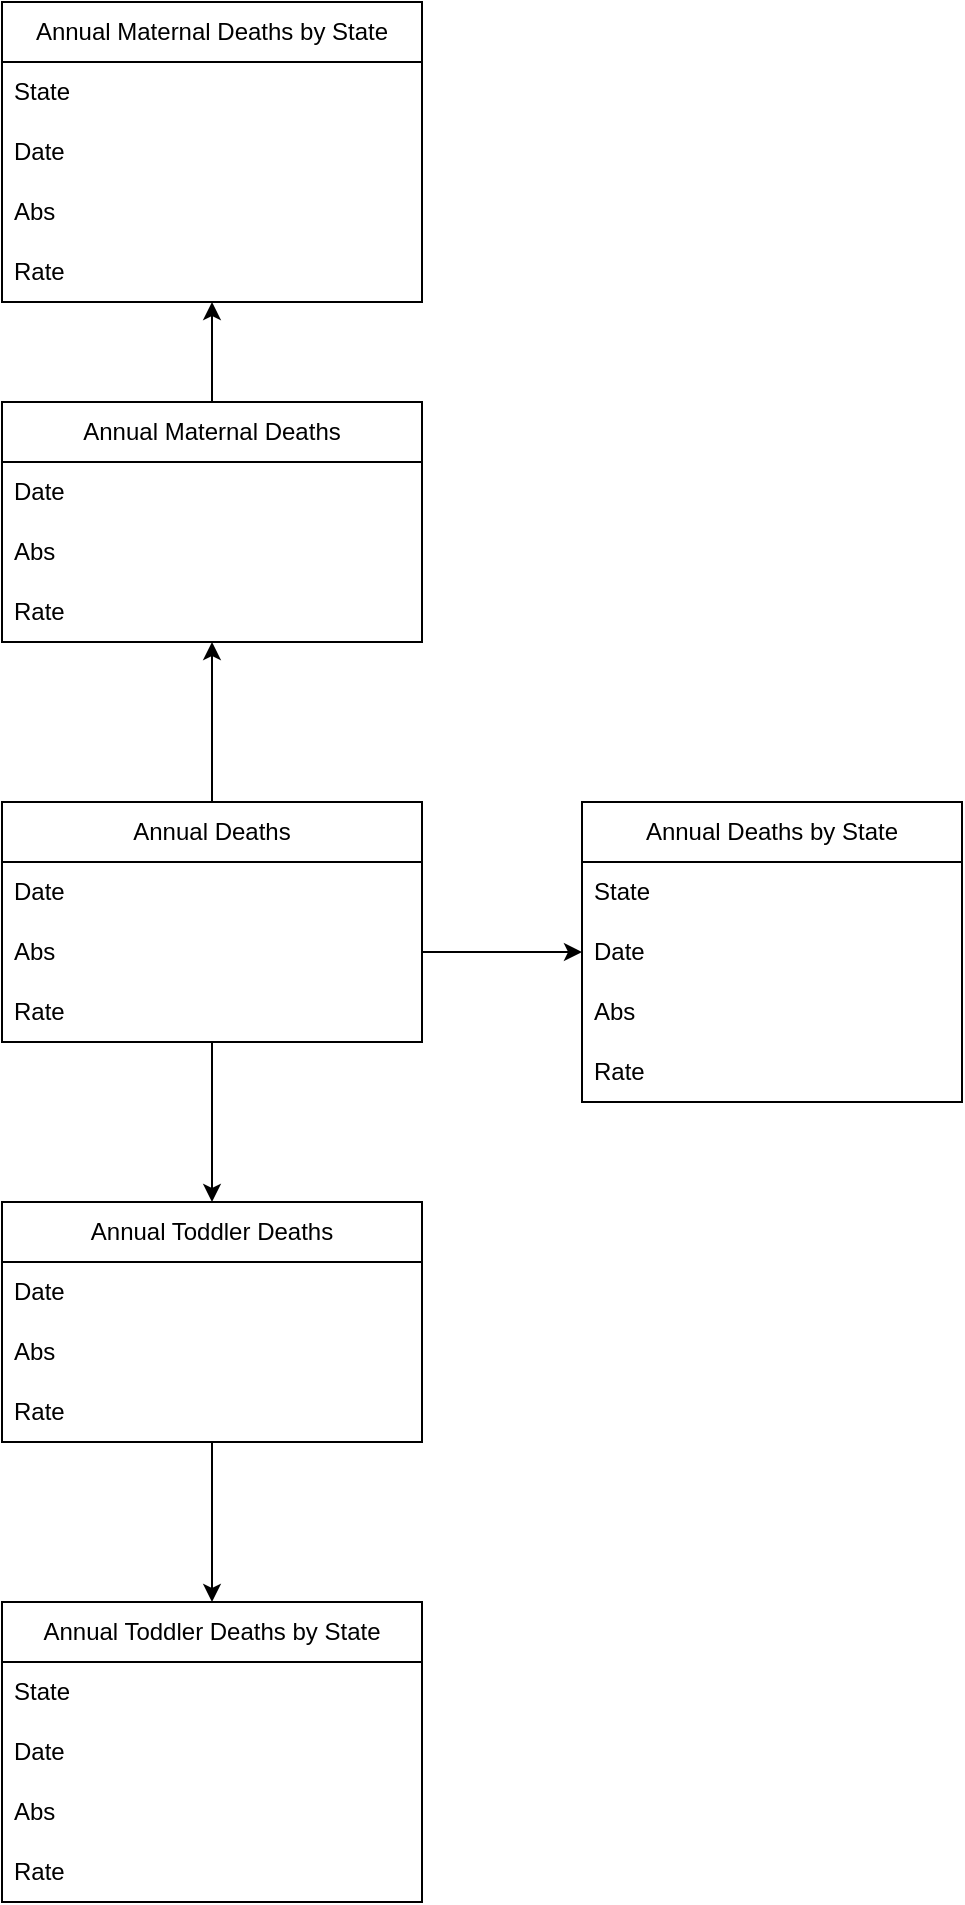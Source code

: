 <mxfile version="24.0.7" type="github">
  <diagram id="R2lEEEUBdFMjLlhIrx00" name="Page-1">
    <mxGraphModel dx="1035" dy="1751" grid="1" gridSize="10" guides="1" tooltips="1" connect="1" arrows="1" fold="1" page="1" pageScale="1" pageWidth="1600" pageHeight="1200" math="0" shadow="0" extFonts="Permanent Marker^https://fonts.googleapis.com/css?family=Permanent+Marker">
      <root>
        <mxCell id="0" />
        <mxCell id="1" parent="0" />
        <mxCell id="ASfvQp-wAnC59VpI8tme-20" value="" style="edgeStyle=orthogonalEdgeStyle;rounded=0;orthogonalLoop=1;jettySize=auto;html=1;" edge="1" parent="1" source="ASfvQp-wAnC59VpI8tme-1" target="ASfvQp-wAnC59VpI8tme-16">
          <mxGeometry relative="1" as="geometry" />
        </mxCell>
        <mxCell id="ASfvQp-wAnC59VpI8tme-25" value="" style="edgeStyle=orthogonalEdgeStyle;rounded=0;orthogonalLoop=1;jettySize=auto;html=1;" edge="1" parent="1" source="ASfvQp-wAnC59VpI8tme-1" target="ASfvQp-wAnC59VpI8tme-21">
          <mxGeometry relative="1" as="geometry" />
        </mxCell>
        <mxCell id="ASfvQp-wAnC59VpI8tme-1" value="Annual Deaths" style="swimlane;fontStyle=0;childLayout=stackLayout;horizontal=1;startSize=30;horizontalStack=0;resizeParent=1;resizeParentMax=0;resizeLast=0;collapsible=1;marginBottom=0;whiteSpace=wrap;html=1;" vertex="1" parent="1">
          <mxGeometry x="110" y="160" width="210" height="120" as="geometry" />
        </mxCell>
        <mxCell id="ASfvQp-wAnC59VpI8tme-2" value="Date" style="text;strokeColor=none;fillColor=none;align=left;verticalAlign=middle;spacingLeft=4;spacingRight=4;overflow=hidden;points=[[0,0.5],[1,0.5]];portConstraint=eastwest;rotatable=0;whiteSpace=wrap;html=1;" vertex="1" parent="ASfvQp-wAnC59VpI8tme-1">
          <mxGeometry y="30" width="210" height="30" as="geometry" />
        </mxCell>
        <mxCell id="ASfvQp-wAnC59VpI8tme-3" value="Abs" style="text;strokeColor=none;fillColor=none;align=left;verticalAlign=middle;spacingLeft=4;spacingRight=4;overflow=hidden;points=[[0,0.5],[1,0.5]];portConstraint=eastwest;rotatable=0;whiteSpace=wrap;html=1;" vertex="1" parent="ASfvQp-wAnC59VpI8tme-1">
          <mxGeometry y="60" width="210" height="30" as="geometry" />
        </mxCell>
        <mxCell id="ASfvQp-wAnC59VpI8tme-4" value="Rate" style="text;strokeColor=none;fillColor=none;align=left;verticalAlign=middle;spacingLeft=4;spacingRight=4;overflow=hidden;points=[[0,0.5],[1,0.5]];portConstraint=eastwest;rotatable=0;whiteSpace=wrap;html=1;" vertex="1" parent="ASfvQp-wAnC59VpI8tme-1">
          <mxGeometry y="90" width="210" height="30" as="geometry" />
        </mxCell>
        <mxCell id="ASfvQp-wAnC59VpI8tme-5" value="" style="endArrow=classic;html=1;rounded=0;exitX=1;exitY=0.5;exitDx=0;exitDy=0;entryX=0;entryY=0.5;entryDx=0;entryDy=0;" edge="1" parent="1" source="ASfvQp-wAnC59VpI8tme-3" target="ASfvQp-wAnC59VpI8tme-8">
          <mxGeometry width="50" height="50" relative="1" as="geometry">
            <mxPoint x="350" y="260" as="sourcePoint" />
            <mxPoint x="360" y="235" as="targetPoint" />
          </mxGeometry>
        </mxCell>
        <mxCell id="ASfvQp-wAnC59VpI8tme-6" value="Annual Deaths by State" style="swimlane;fontStyle=0;childLayout=stackLayout;horizontal=1;startSize=30;horizontalStack=0;resizeParent=1;resizeParentMax=0;resizeLast=0;collapsible=1;marginBottom=0;whiteSpace=wrap;html=1;" vertex="1" parent="1">
          <mxGeometry x="400" y="160" width="190" height="150" as="geometry" />
        </mxCell>
        <mxCell id="ASfvQp-wAnC59VpI8tme-7" value="State" style="text;strokeColor=none;fillColor=none;align=left;verticalAlign=middle;spacingLeft=4;spacingRight=4;overflow=hidden;points=[[0,0.5],[1,0.5]];portConstraint=eastwest;rotatable=0;whiteSpace=wrap;html=1;" vertex="1" parent="ASfvQp-wAnC59VpI8tme-6">
          <mxGeometry y="30" width="190" height="30" as="geometry" />
        </mxCell>
        <mxCell id="ASfvQp-wAnC59VpI8tme-8" value="Date" style="text;strokeColor=none;fillColor=none;align=left;verticalAlign=middle;spacingLeft=4;spacingRight=4;overflow=hidden;points=[[0,0.5],[1,0.5]];portConstraint=eastwest;rotatable=0;whiteSpace=wrap;html=1;" vertex="1" parent="ASfvQp-wAnC59VpI8tme-6">
          <mxGeometry y="60" width="190" height="30" as="geometry" />
        </mxCell>
        <mxCell id="ASfvQp-wAnC59VpI8tme-9" value="Abs" style="text;strokeColor=none;fillColor=none;align=left;verticalAlign=middle;spacingLeft=4;spacingRight=4;overflow=hidden;points=[[0,0.5],[1,0.5]];portConstraint=eastwest;rotatable=0;whiteSpace=wrap;html=1;" vertex="1" parent="ASfvQp-wAnC59VpI8tme-6">
          <mxGeometry y="90" width="190" height="30" as="geometry" />
        </mxCell>
        <mxCell id="ASfvQp-wAnC59VpI8tme-15" value="Rate" style="text;strokeColor=none;fillColor=none;align=left;verticalAlign=middle;spacingLeft=4;spacingRight=4;overflow=hidden;points=[[0,0.5],[1,0.5]];portConstraint=eastwest;rotatable=0;whiteSpace=wrap;html=1;" vertex="1" parent="ASfvQp-wAnC59VpI8tme-6">
          <mxGeometry y="120" width="190" height="30" as="geometry" />
        </mxCell>
        <mxCell id="ASfvQp-wAnC59VpI8tme-39" value="" style="edgeStyle=orthogonalEdgeStyle;rounded=0;orthogonalLoop=1;jettySize=auto;html=1;" edge="1" parent="1" source="ASfvQp-wAnC59VpI8tme-16" target="ASfvQp-wAnC59VpI8tme-35">
          <mxGeometry relative="1" as="geometry" />
        </mxCell>
        <mxCell id="ASfvQp-wAnC59VpI8tme-16" value="Annual Maternal Deaths" style="swimlane;fontStyle=0;childLayout=stackLayout;horizontal=1;startSize=30;horizontalStack=0;resizeParent=1;resizeParentMax=0;resizeLast=0;collapsible=1;marginBottom=0;whiteSpace=wrap;html=1;" vertex="1" parent="1">
          <mxGeometry x="110" y="-40" width="210" height="120" as="geometry" />
        </mxCell>
        <mxCell id="ASfvQp-wAnC59VpI8tme-17" value="Date" style="text;strokeColor=none;fillColor=none;align=left;verticalAlign=middle;spacingLeft=4;spacingRight=4;overflow=hidden;points=[[0,0.5],[1,0.5]];portConstraint=eastwest;rotatable=0;whiteSpace=wrap;html=1;" vertex="1" parent="ASfvQp-wAnC59VpI8tme-16">
          <mxGeometry y="30" width="210" height="30" as="geometry" />
        </mxCell>
        <mxCell id="ASfvQp-wAnC59VpI8tme-18" value="Abs" style="text;strokeColor=none;fillColor=none;align=left;verticalAlign=middle;spacingLeft=4;spacingRight=4;overflow=hidden;points=[[0,0.5],[1,0.5]];portConstraint=eastwest;rotatable=0;whiteSpace=wrap;html=1;" vertex="1" parent="ASfvQp-wAnC59VpI8tme-16">
          <mxGeometry y="60" width="210" height="30" as="geometry" />
        </mxCell>
        <mxCell id="ASfvQp-wAnC59VpI8tme-19" value="Rate" style="text;strokeColor=none;fillColor=none;align=left;verticalAlign=middle;spacingLeft=4;spacingRight=4;overflow=hidden;points=[[0,0.5],[1,0.5]];portConstraint=eastwest;rotatable=0;whiteSpace=wrap;html=1;" vertex="1" parent="ASfvQp-wAnC59VpI8tme-16">
          <mxGeometry y="90" width="210" height="30" as="geometry" />
        </mxCell>
        <mxCell id="ASfvQp-wAnC59VpI8tme-30" value="" style="edgeStyle=orthogonalEdgeStyle;rounded=0;orthogonalLoop=1;jettySize=auto;html=1;" edge="1" parent="1" source="ASfvQp-wAnC59VpI8tme-21" target="ASfvQp-wAnC59VpI8tme-26">
          <mxGeometry relative="1" as="geometry" />
        </mxCell>
        <mxCell id="ASfvQp-wAnC59VpI8tme-21" value="Annual Toddler Deaths" style="swimlane;fontStyle=0;childLayout=stackLayout;horizontal=1;startSize=30;horizontalStack=0;resizeParent=1;resizeParentMax=0;resizeLast=0;collapsible=1;marginBottom=0;whiteSpace=wrap;html=1;" vertex="1" parent="1">
          <mxGeometry x="110" y="360" width="210" height="120" as="geometry" />
        </mxCell>
        <mxCell id="ASfvQp-wAnC59VpI8tme-22" value="Date" style="text;strokeColor=none;fillColor=none;align=left;verticalAlign=middle;spacingLeft=4;spacingRight=4;overflow=hidden;points=[[0,0.5],[1,0.5]];portConstraint=eastwest;rotatable=0;whiteSpace=wrap;html=1;" vertex="1" parent="ASfvQp-wAnC59VpI8tme-21">
          <mxGeometry y="30" width="210" height="30" as="geometry" />
        </mxCell>
        <mxCell id="ASfvQp-wAnC59VpI8tme-23" value="Abs" style="text;strokeColor=none;fillColor=none;align=left;verticalAlign=middle;spacingLeft=4;spacingRight=4;overflow=hidden;points=[[0,0.5],[1,0.5]];portConstraint=eastwest;rotatable=0;whiteSpace=wrap;html=1;" vertex="1" parent="ASfvQp-wAnC59VpI8tme-21">
          <mxGeometry y="60" width="210" height="30" as="geometry" />
        </mxCell>
        <mxCell id="ASfvQp-wAnC59VpI8tme-24" value="Rate" style="text;strokeColor=none;fillColor=none;align=left;verticalAlign=middle;spacingLeft=4;spacingRight=4;overflow=hidden;points=[[0,0.5],[1,0.5]];portConstraint=eastwest;rotatable=0;whiteSpace=wrap;html=1;" vertex="1" parent="ASfvQp-wAnC59VpI8tme-21">
          <mxGeometry y="90" width="210" height="30" as="geometry" />
        </mxCell>
        <mxCell id="ASfvQp-wAnC59VpI8tme-26" value="Annual Toddler Deaths by State" style="swimlane;fontStyle=0;childLayout=stackLayout;horizontal=1;startSize=30;horizontalStack=0;resizeParent=1;resizeParentMax=0;resizeLast=0;collapsible=1;marginBottom=0;whiteSpace=wrap;html=1;" vertex="1" parent="1">
          <mxGeometry x="110" y="560" width="210" height="150" as="geometry" />
        </mxCell>
        <mxCell id="ASfvQp-wAnC59VpI8tme-27" value="State" style="text;strokeColor=none;fillColor=none;align=left;verticalAlign=middle;spacingLeft=4;spacingRight=4;overflow=hidden;points=[[0,0.5],[1,0.5]];portConstraint=eastwest;rotatable=0;whiteSpace=wrap;html=1;" vertex="1" parent="ASfvQp-wAnC59VpI8tme-26">
          <mxGeometry y="30" width="210" height="30" as="geometry" />
        </mxCell>
        <mxCell id="ASfvQp-wAnC59VpI8tme-28" value="Date" style="text;strokeColor=none;fillColor=none;align=left;verticalAlign=middle;spacingLeft=4;spacingRight=4;overflow=hidden;points=[[0,0.5],[1,0.5]];portConstraint=eastwest;rotatable=0;whiteSpace=wrap;html=1;" vertex="1" parent="ASfvQp-wAnC59VpI8tme-26">
          <mxGeometry y="60" width="210" height="30" as="geometry" />
        </mxCell>
        <mxCell id="ASfvQp-wAnC59VpI8tme-29" value="Abs" style="text;strokeColor=none;fillColor=none;align=left;verticalAlign=middle;spacingLeft=4;spacingRight=4;overflow=hidden;points=[[0,0.5],[1,0.5]];portConstraint=eastwest;rotatable=0;whiteSpace=wrap;html=1;" vertex="1" parent="ASfvQp-wAnC59VpI8tme-26">
          <mxGeometry y="90" width="210" height="30" as="geometry" />
        </mxCell>
        <mxCell id="ASfvQp-wAnC59VpI8tme-33" value="Rate" style="text;strokeColor=none;fillColor=none;align=left;verticalAlign=middle;spacingLeft=4;spacingRight=4;overflow=hidden;points=[[0,0.5],[1,0.5]];portConstraint=eastwest;rotatable=0;whiteSpace=wrap;html=1;" vertex="1" parent="ASfvQp-wAnC59VpI8tme-26">
          <mxGeometry y="120" width="210" height="30" as="geometry" />
        </mxCell>
        <mxCell id="ASfvQp-wAnC59VpI8tme-35" value="Annual Maternal Deaths by State" style="swimlane;fontStyle=0;childLayout=stackLayout;horizontal=1;startSize=30;horizontalStack=0;resizeParent=1;resizeParentMax=0;resizeLast=0;collapsible=1;marginBottom=0;whiteSpace=wrap;html=1;" vertex="1" parent="1">
          <mxGeometry x="110" y="-240" width="210" height="150" as="geometry" />
        </mxCell>
        <mxCell id="ASfvQp-wAnC59VpI8tme-40" value="State" style="text;strokeColor=none;fillColor=none;align=left;verticalAlign=middle;spacingLeft=4;spacingRight=4;overflow=hidden;points=[[0,0.5],[1,0.5]];portConstraint=eastwest;rotatable=0;whiteSpace=wrap;html=1;" vertex="1" parent="ASfvQp-wAnC59VpI8tme-35">
          <mxGeometry y="30" width="210" height="30" as="geometry" />
        </mxCell>
        <mxCell id="ASfvQp-wAnC59VpI8tme-36" value="Date" style="text;strokeColor=none;fillColor=none;align=left;verticalAlign=middle;spacingLeft=4;spacingRight=4;overflow=hidden;points=[[0,0.5],[1,0.5]];portConstraint=eastwest;rotatable=0;whiteSpace=wrap;html=1;" vertex="1" parent="ASfvQp-wAnC59VpI8tme-35">
          <mxGeometry y="60" width="210" height="30" as="geometry" />
        </mxCell>
        <mxCell id="ASfvQp-wAnC59VpI8tme-37" value="Abs" style="text;strokeColor=none;fillColor=none;align=left;verticalAlign=middle;spacingLeft=4;spacingRight=4;overflow=hidden;points=[[0,0.5],[1,0.5]];portConstraint=eastwest;rotatable=0;whiteSpace=wrap;html=1;" vertex="1" parent="ASfvQp-wAnC59VpI8tme-35">
          <mxGeometry y="90" width="210" height="30" as="geometry" />
        </mxCell>
        <mxCell id="ASfvQp-wAnC59VpI8tme-38" value="Rate" style="text;strokeColor=none;fillColor=none;align=left;verticalAlign=middle;spacingLeft=4;spacingRight=4;overflow=hidden;points=[[0,0.5],[1,0.5]];portConstraint=eastwest;rotatable=0;whiteSpace=wrap;html=1;" vertex="1" parent="ASfvQp-wAnC59VpI8tme-35">
          <mxGeometry y="120" width="210" height="30" as="geometry" />
        </mxCell>
      </root>
    </mxGraphModel>
  </diagram>
</mxfile>
